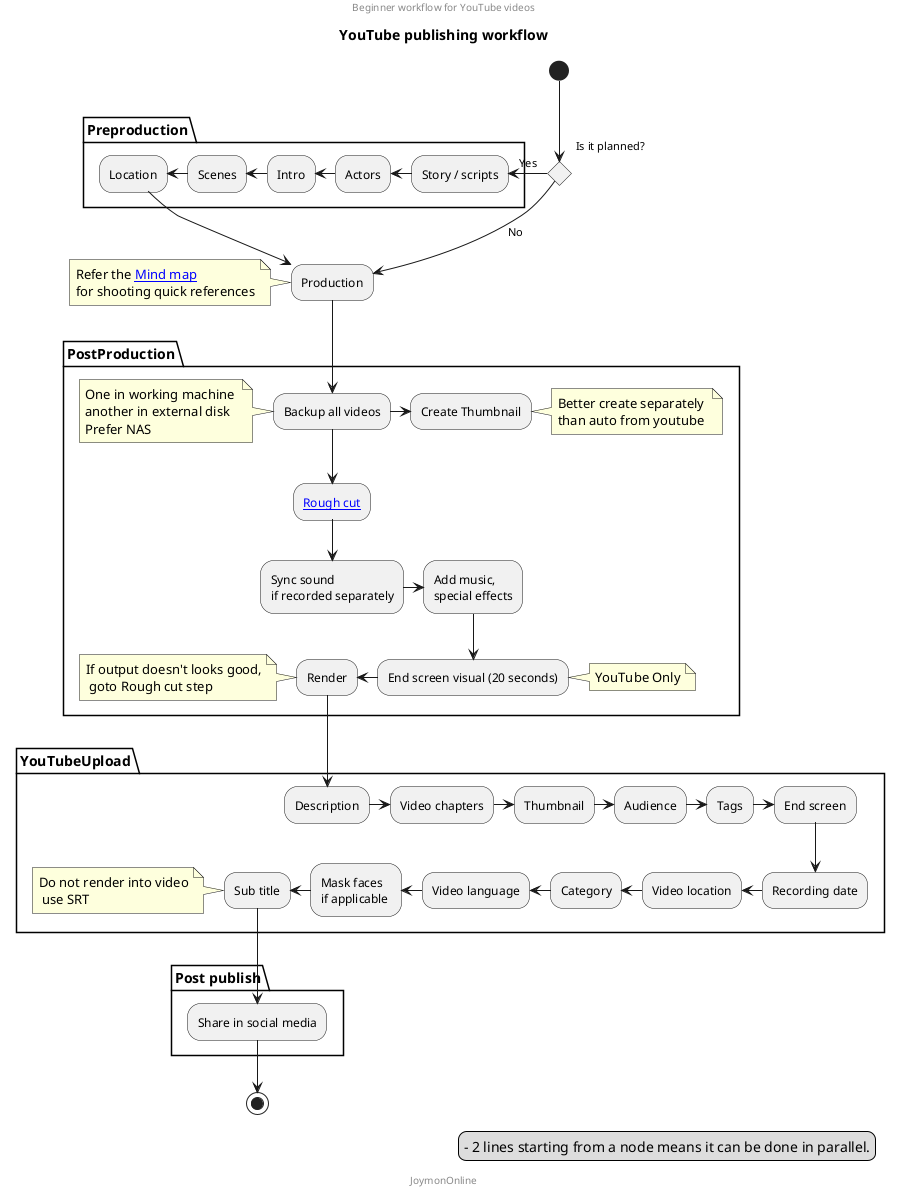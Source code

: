@startuml
Title YouTube publishing workflow
center header
Beginner workflow for YouTube videos
endheader
(*) if "Is it planned?" then
partition "Preproduction" {
    --left> [Yes] "Story / scripts"
    --left> "Actors"
    --left> "Intro"
    --left> "Scenes"
    -left-> "Location"
}
--> "Production" as P
note left:Refer the [[https://www.plantuml.com/plantuml/proxy?fmt=svg&cache=no&src=https://raw.githubusercontent.com/mind-maps/technology/master/media/video/publishing.puml Mind map]] \nfor shooting quick references
else
-->[No] P
endif
partition PostProduction {
    --> "Backup all videos" as B
    note left:One in working machine \nanother in external disk\nPrefer NAS
    --> "[[https://en.wikipedia.org/wiki/Rough_cut Rough cut]]" as RC
    --> "Sync sound\nif recorded separately"
    --right> "Add music,\nspecial effects"
    --> "End screen visual (20 seconds)"
    note right:YouTube Only
    --left> "Render" as R
    note left: If output doesn't looks good,\n goto Rough cut step 
    B -right-> "Create Thumbnail"
    note right: Better create separately \nthan auto from youtube
}
partition YouTubeUpload {

    R --> "Description" as U
    U --right> "Video chapters" as VC
    VC--right> "Thumbnail" as STN
    STN--right> "Audience" as AUD
    AUD --right> "Tags" as TAGS
    TAGS --right> "End screen" as ES
    ES --> "Recording date" as RD
    --left> "Video location"
    --left> "Category"
    --left> "Video language"
    --left> "Mask faces \nif applicable " as MF
    --left> "Sub title" as ST
    note left:Do not render into video\n use SRT
}
partition "Post publish"{
    --> "Share in social media" as SM

}
-->(*)
center footer JoymonOnline

legend right
  - 2 lines starting from a node means it can be done in parallel.
endlegend

@enduml